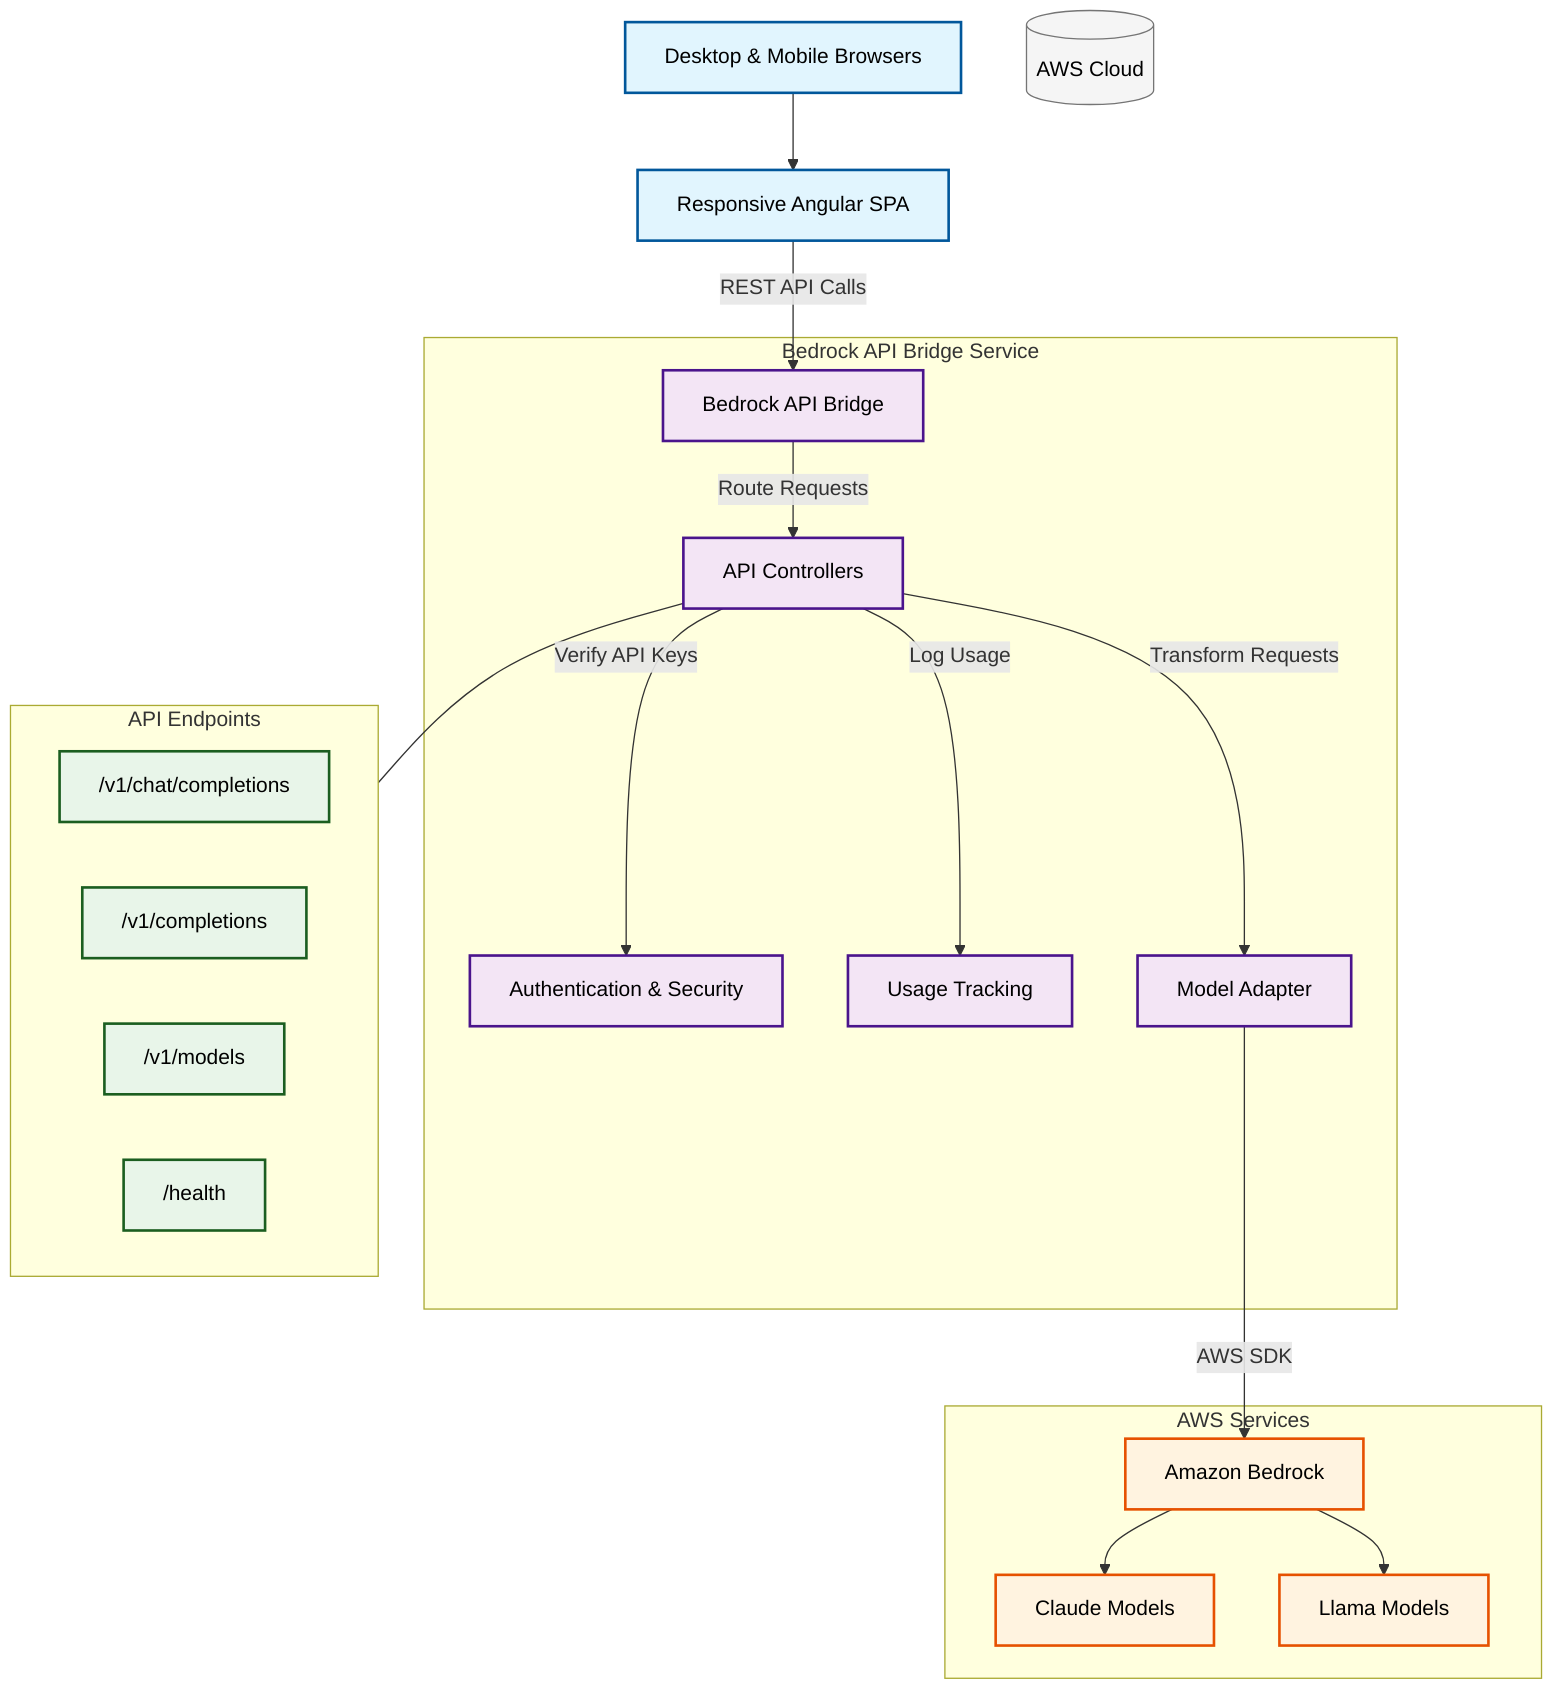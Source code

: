 flowchart TD
    %% Styling
    classDef frontend fill:#e1f5fe,stroke:#01579b,stroke-width:2px,color:black
    classDef bridge fill:#f3e5f5,stroke:#4a148c,stroke-width:2px,color:black
    classDef api fill:#e8f5e9,stroke:#1b5e20,stroke-width:2px,color:black
    classDef external fill:#fff3e0,stroke:#e65100,stroke-width:2px,color:black
    classDef cloud fill:#f5f5f5,stroke:#757575,stroke-width:1px,color:black

    %% Components
    Browser["Desktop & Mobile Browsers"]:::frontend
    AngularSPA["Responsive Angular SPA"]:::frontend
    
    APIBridge["Bedrock API Bridge"]:::bridge
    APIController["API Controllers"]:::bridge
    Security["Authentication & Security"]:::bridge
    Tracking["Usage Tracking"]:::bridge
    Adapter["Model Adapter"]:::bridge

    AWS[("AWS Cloud")]:::cloud
    Bedrock["Amazon Bedrock"]:::external
    Claude["Claude Models"]:::external
    Llama["Llama Models"]:::external

    %% Connections
    Browser --> AngularSPA
    AngularSPA --> |"REST API Calls"|APIBridge
    
    subgraph Bridge["Bedrock API Bridge Service"]
        APIBridge --> |"Route Requests"|APIController
        APIController --> |"Verify API Keys"|Security
        APIController --> |"Transform Requests"|Adapter
        APIController --> |"Log Usage"|Tracking
    end
    
    subgraph AWSCloud["AWS Services"]
        Adapter --> |"AWS SDK"|Bedrock
        Bedrock --> Claude & Llama
    end
    
    %% Add explanatory notes
    subgraph Endpoints["API Endpoints"]
        direction LR
        Chat["/v1/chat/completions"]:::api
        Completions["/v1/completions"]:::api
        Models["/v1/models"]:::api
        Health["/health"]:::api
    end
    
    APIController --- Endpoints
